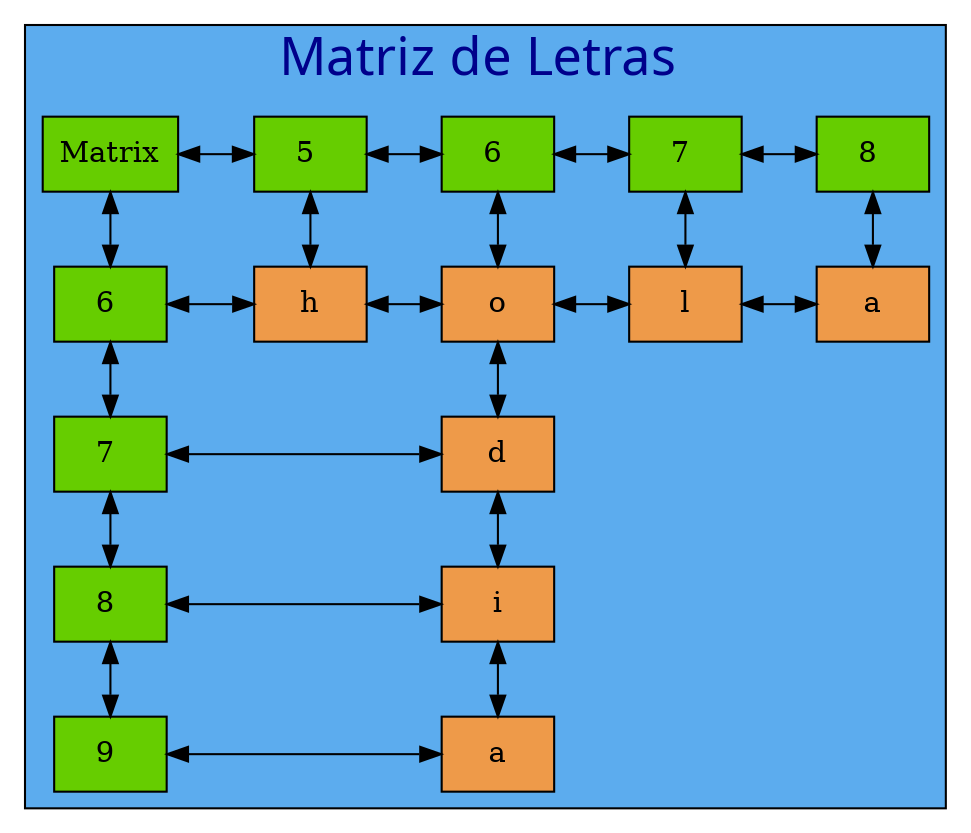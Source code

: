  digraph tablero{ 

graph[ranksep= "0.5",nodesep= "0.5"];
subgraph cluster_1 {

fontname=algerian
label= "Matriz de Letras ";
 labelloc=t;
fontcolor=blue4;
fontsize=25;
style=filled;
fillcolor=steelblue2;

node [shape=box fillcolor=chartreuse3];
mt[label= "Matrix" style=radial group=0]
{rank=same;
25770512240[label= "5 " style=radial,group=5]
25770512416[label= "6 " style=radial,group=6]
25770512592[label= "7 " style=radial,group=7]
0[label= "8 " style=radial,group=8]
mt->25770512240->25770512416->25770512592->0[dir=both];};

25770517704[label= "6 " style=radial,group=0]
25770517880[label= "7 " style=radial,group=0]
25770518056[label= "8 " style=radial,group=0]
56[label= "9 " style=radial,group=0]
mt->25770517704->25770517880->25770518056->56[dir=both];

node[shape=box height=0.5 style=filled fontcolor=black fillcolor= tan2]
25770510432[label="h" style=radial,group=5];
node[shape=box height=0.5 style=filled fontcolor=black fillcolor= tan2]
25770512304[label="o" style=radial,group=6];
node[shape=box height=0.5 style=filled fontcolor=black fillcolor= tan2]
25770517712[label="d" style=radial,group=6];
node[shape=box height=0.5 style=filled fontcolor=black fillcolor= tan2]
25770517888[label="i" style=radial,group=6];
node[shape=box height=0.5 style=filled fontcolor=black fillcolor= tan2]
25770518064[label="a" style=radial,group=6];
node[shape=box height=0.5 style=filled fontcolor=black fillcolor= tan2]
25770512480[label="l" style=radial,group=7];
node[shape=box height=0.5 style=filled fontcolor=black fillcolor= tan2]
25770512656[label="a" style=radial,group=8];


25770512240->25770510432[dir=both]
25770512416->25770512304->25770517712->25770517888->25770518064[dir=both]
25770512592->25770512480[dir=both]
0->25770512656[dir=both]

25770510432[label="h"];
25770512304[label="o"];
25770512480[label="l"];
25770512656[label="a"];
25770517712[label="d"];
25770517888[label="i"];
25770518064[label="a"];


{rank=same;25770517704->25770510432->25770512304->25770512480->25770512656[dir=both] } 
{rank=same;25770517880->25770517712[dir=both] } 
{rank=same;25770518056->25770517888[dir=both] } 
{rank=same;56->25770518064[dir=both] }
 }

}
